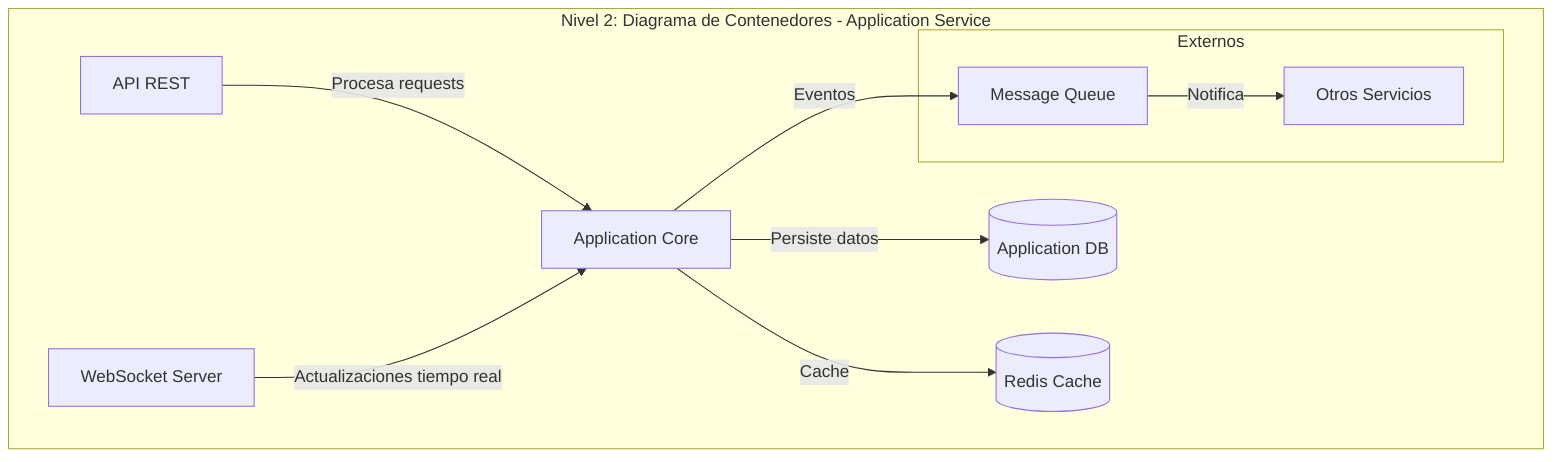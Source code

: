 graph TB
    subgraph "Nivel 2: Diagrama de Contenedores - Application Service"
        API[API REST]
        WS[WebSocket Server]
        APP[Application Core]
        MQ[Message Queue]
        DB[(Application DB)]
        CACHE[(Redis Cache)]

        API -->|Procesa requests| APP
        WS -->|Actualizaciones tiempo real| APP
        APP -->|Persiste datos| DB
        APP -->|Cache| CACHE
        APP -->|Eventos| MQ
        
        subgraph "Externos"
            OTHER[Otros Servicios]
            MQ -->|Notifica| OTHER
        end
    end